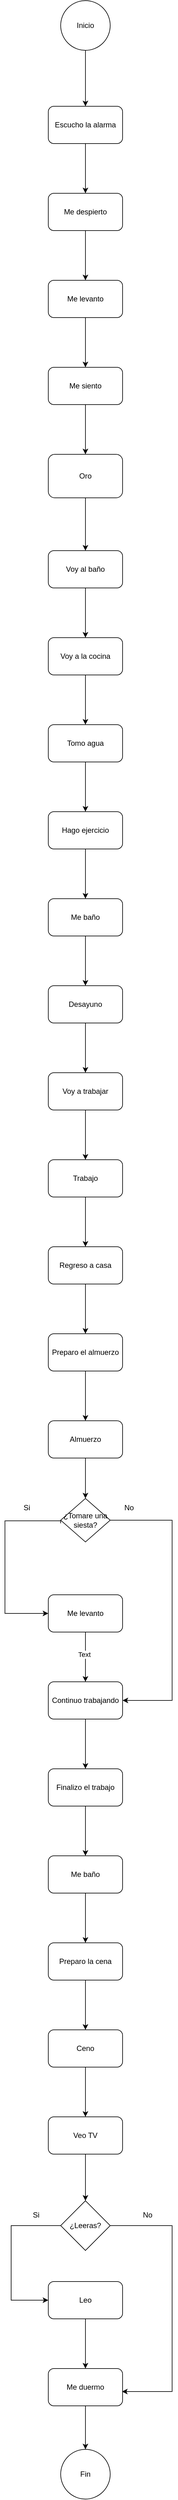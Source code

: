 <mxfile version="26.0.16">
  <diagram name="Página-1" id="MgcL9HHER_cB7nHOX89X">
    <mxGraphModel dx="880" dy="468" grid="1" gridSize="10" guides="1" tooltips="1" connect="1" arrows="1" fold="1" page="1" pageScale="1" pageWidth="827" pageHeight="1169" math="0" shadow="0">
      <root>
        <mxCell id="0" />
        <mxCell id="1" parent="0" />
        <mxCell id="40a5XBOMVrarQBYRQPIO-3" value="" style="edgeStyle=orthogonalEdgeStyle;rounded=0;orthogonalLoop=1;jettySize=auto;html=1;" edge="1" parent="1" source="40a5XBOMVrarQBYRQPIO-1" target="40a5XBOMVrarQBYRQPIO-2">
          <mxGeometry relative="1" as="geometry" />
        </mxCell>
        <mxCell id="40a5XBOMVrarQBYRQPIO-1" value="Inicio" style="ellipse;whiteSpace=wrap;html=1;aspect=fixed;" vertex="1" parent="1">
          <mxGeometry x="350" y="100" width="80" height="80" as="geometry" />
        </mxCell>
        <mxCell id="40a5XBOMVrarQBYRQPIO-5" value="" style="edgeStyle=orthogonalEdgeStyle;rounded=0;orthogonalLoop=1;jettySize=auto;html=1;" edge="1" parent="1" source="40a5XBOMVrarQBYRQPIO-2" target="40a5XBOMVrarQBYRQPIO-4">
          <mxGeometry relative="1" as="geometry" />
        </mxCell>
        <mxCell id="40a5XBOMVrarQBYRQPIO-2" value="Escucho la alarma" style="rounded=1;whiteSpace=wrap;html=1;" vertex="1" parent="1">
          <mxGeometry x="330" y="270" width="120" height="60" as="geometry" />
        </mxCell>
        <mxCell id="40a5XBOMVrarQBYRQPIO-7" value="" style="edgeStyle=orthogonalEdgeStyle;rounded=0;orthogonalLoop=1;jettySize=auto;html=1;" edge="1" parent="1" source="40a5XBOMVrarQBYRQPIO-4" target="40a5XBOMVrarQBYRQPIO-6">
          <mxGeometry relative="1" as="geometry" />
        </mxCell>
        <mxCell id="40a5XBOMVrarQBYRQPIO-4" value="Me despierto" style="whiteSpace=wrap;html=1;rounded=1;" vertex="1" parent="1">
          <mxGeometry x="330" y="410" width="120" height="60" as="geometry" />
        </mxCell>
        <mxCell id="40a5XBOMVrarQBYRQPIO-9" value="" style="edgeStyle=orthogonalEdgeStyle;rounded=0;orthogonalLoop=1;jettySize=auto;html=1;" edge="1" parent="1" source="40a5XBOMVrarQBYRQPIO-6" target="40a5XBOMVrarQBYRQPIO-8">
          <mxGeometry relative="1" as="geometry" />
        </mxCell>
        <mxCell id="40a5XBOMVrarQBYRQPIO-6" value="Me levanto" style="whiteSpace=wrap;html=1;rounded=1;" vertex="1" parent="1">
          <mxGeometry x="330" y="550" width="120" height="60" as="geometry" />
        </mxCell>
        <mxCell id="40a5XBOMVrarQBYRQPIO-11" value="" style="edgeStyle=orthogonalEdgeStyle;rounded=0;orthogonalLoop=1;jettySize=auto;html=1;" edge="1" parent="1" source="40a5XBOMVrarQBYRQPIO-8" target="40a5XBOMVrarQBYRQPIO-10">
          <mxGeometry relative="1" as="geometry" />
        </mxCell>
        <mxCell id="40a5XBOMVrarQBYRQPIO-8" value="Me siento" style="whiteSpace=wrap;html=1;rounded=1;" vertex="1" parent="1">
          <mxGeometry x="330" y="690" width="120" height="60" as="geometry" />
        </mxCell>
        <mxCell id="40a5XBOMVrarQBYRQPIO-13" value="" style="edgeStyle=orthogonalEdgeStyle;rounded=0;orthogonalLoop=1;jettySize=auto;html=1;" edge="1" parent="1" source="40a5XBOMVrarQBYRQPIO-10" target="40a5XBOMVrarQBYRQPIO-12">
          <mxGeometry relative="1" as="geometry" />
        </mxCell>
        <mxCell id="40a5XBOMVrarQBYRQPIO-10" value="Oro" style="whiteSpace=wrap;html=1;rounded=1;" vertex="1" parent="1">
          <mxGeometry x="330" y="830" width="120" height="70" as="geometry" />
        </mxCell>
        <mxCell id="40a5XBOMVrarQBYRQPIO-15" value="" style="edgeStyle=orthogonalEdgeStyle;rounded=0;orthogonalLoop=1;jettySize=auto;html=1;" edge="1" parent="1" source="40a5XBOMVrarQBYRQPIO-12" target="40a5XBOMVrarQBYRQPIO-14">
          <mxGeometry relative="1" as="geometry" />
        </mxCell>
        <mxCell id="40a5XBOMVrarQBYRQPIO-12" value="Voy al baño" style="whiteSpace=wrap;html=1;rounded=1;" vertex="1" parent="1">
          <mxGeometry x="330" y="985" width="120" height="60" as="geometry" />
        </mxCell>
        <mxCell id="40a5XBOMVrarQBYRQPIO-17" value="" style="edgeStyle=orthogonalEdgeStyle;rounded=0;orthogonalLoop=1;jettySize=auto;html=1;" edge="1" parent="1" source="40a5XBOMVrarQBYRQPIO-14" target="40a5XBOMVrarQBYRQPIO-16">
          <mxGeometry relative="1" as="geometry" />
        </mxCell>
        <mxCell id="40a5XBOMVrarQBYRQPIO-14" value="Voy a la cocina" style="whiteSpace=wrap;html=1;rounded=1;" vertex="1" parent="1">
          <mxGeometry x="330" y="1125" width="120" height="60" as="geometry" />
        </mxCell>
        <mxCell id="40a5XBOMVrarQBYRQPIO-19" value="" style="edgeStyle=orthogonalEdgeStyle;rounded=0;orthogonalLoop=1;jettySize=auto;html=1;" edge="1" parent="1" source="40a5XBOMVrarQBYRQPIO-16" target="40a5XBOMVrarQBYRQPIO-18">
          <mxGeometry relative="1" as="geometry" />
        </mxCell>
        <mxCell id="40a5XBOMVrarQBYRQPIO-16" value="Tomo agua" style="whiteSpace=wrap;html=1;rounded=1;" vertex="1" parent="1">
          <mxGeometry x="330" y="1265" width="120" height="60" as="geometry" />
        </mxCell>
        <mxCell id="40a5XBOMVrarQBYRQPIO-21" value="" style="edgeStyle=orthogonalEdgeStyle;rounded=0;orthogonalLoop=1;jettySize=auto;html=1;" edge="1" parent="1" source="40a5XBOMVrarQBYRQPIO-18" target="40a5XBOMVrarQBYRQPIO-20">
          <mxGeometry relative="1" as="geometry" />
        </mxCell>
        <mxCell id="40a5XBOMVrarQBYRQPIO-18" value="Hago ejercicio" style="whiteSpace=wrap;html=1;rounded=1;" vertex="1" parent="1">
          <mxGeometry x="330" y="1405" width="120" height="60" as="geometry" />
        </mxCell>
        <mxCell id="40a5XBOMVrarQBYRQPIO-23" value="" style="edgeStyle=orthogonalEdgeStyle;rounded=0;orthogonalLoop=1;jettySize=auto;html=1;" edge="1" parent="1" source="40a5XBOMVrarQBYRQPIO-20" target="40a5XBOMVrarQBYRQPIO-22">
          <mxGeometry relative="1" as="geometry" />
        </mxCell>
        <mxCell id="40a5XBOMVrarQBYRQPIO-20" value="Me baño" style="whiteSpace=wrap;html=1;rounded=1;" vertex="1" parent="1">
          <mxGeometry x="330" y="1545" width="120" height="60" as="geometry" />
        </mxCell>
        <mxCell id="40a5XBOMVrarQBYRQPIO-25" value="" style="edgeStyle=orthogonalEdgeStyle;rounded=0;orthogonalLoop=1;jettySize=auto;html=1;" edge="1" parent="1" source="40a5XBOMVrarQBYRQPIO-22" target="40a5XBOMVrarQBYRQPIO-24">
          <mxGeometry relative="1" as="geometry" />
        </mxCell>
        <mxCell id="40a5XBOMVrarQBYRQPIO-22" value="Desayuno" style="whiteSpace=wrap;html=1;rounded=1;" vertex="1" parent="1">
          <mxGeometry x="330" y="1685" width="120" height="60" as="geometry" />
        </mxCell>
        <mxCell id="40a5XBOMVrarQBYRQPIO-27" value="" style="edgeStyle=orthogonalEdgeStyle;rounded=0;orthogonalLoop=1;jettySize=auto;html=1;" edge="1" parent="1" source="40a5XBOMVrarQBYRQPIO-24" target="40a5XBOMVrarQBYRQPIO-26">
          <mxGeometry relative="1" as="geometry" />
        </mxCell>
        <mxCell id="40a5XBOMVrarQBYRQPIO-24" value="Voy a trabajar" style="whiteSpace=wrap;html=1;rounded=1;" vertex="1" parent="1">
          <mxGeometry x="330" y="1825" width="120" height="60" as="geometry" />
        </mxCell>
        <mxCell id="40a5XBOMVrarQBYRQPIO-29" value="" style="edgeStyle=orthogonalEdgeStyle;rounded=0;orthogonalLoop=1;jettySize=auto;html=1;" edge="1" parent="1" source="40a5XBOMVrarQBYRQPIO-26" target="40a5XBOMVrarQBYRQPIO-28">
          <mxGeometry relative="1" as="geometry" />
        </mxCell>
        <mxCell id="40a5XBOMVrarQBYRQPIO-26" value="Trabajo" style="whiteSpace=wrap;html=1;rounded=1;" vertex="1" parent="1">
          <mxGeometry x="330" y="1965" width="120" height="60" as="geometry" />
        </mxCell>
        <mxCell id="40a5XBOMVrarQBYRQPIO-31" value="" style="edgeStyle=orthogonalEdgeStyle;rounded=0;orthogonalLoop=1;jettySize=auto;html=1;" edge="1" parent="1" source="40a5XBOMVrarQBYRQPIO-28" target="40a5XBOMVrarQBYRQPIO-30">
          <mxGeometry relative="1" as="geometry" />
        </mxCell>
        <mxCell id="40a5XBOMVrarQBYRQPIO-28" value="Regreso a casa" style="whiteSpace=wrap;html=1;rounded=1;" vertex="1" parent="1">
          <mxGeometry x="330" y="2105" width="120" height="60" as="geometry" />
        </mxCell>
        <mxCell id="40a5XBOMVrarQBYRQPIO-33" value="" style="edgeStyle=orthogonalEdgeStyle;rounded=0;orthogonalLoop=1;jettySize=auto;html=1;" edge="1" parent="1" source="40a5XBOMVrarQBYRQPIO-30" target="40a5XBOMVrarQBYRQPIO-32">
          <mxGeometry relative="1" as="geometry" />
        </mxCell>
        <mxCell id="40a5XBOMVrarQBYRQPIO-30" value="Preparo el almuerzo" style="whiteSpace=wrap;html=1;rounded=1;" vertex="1" parent="1">
          <mxGeometry x="330" y="2245" width="120" height="60" as="geometry" />
        </mxCell>
        <mxCell id="40a5XBOMVrarQBYRQPIO-35" value="" style="edgeStyle=orthogonalEdgeStyle;rounded=0;orthogonalLoop=1;jettySize=auto;html=1;entryX=0.5;entryY=0;entryDx=0;entryDy=0;" edge="1" parent="1" source="40a5XBOMVrarQBYRQPIO-32" target="40a5XBOMVrarQBYRQPIO-57">
          <mxGeometry relative="1" as="geometry">
            <mxPoint x="390" y="2525" as="targetPoint" />
          </mxGeometry>
        </mxCell>
        <mxCell id="40a5XBOMVrarQBYRQPIO-32" value="Almuerzo" style="whiteSpace=wrap;html=1;rounded=1;" vertex="1" parent="1">
          <mxGeometry x="330" y="2385" width="120" height="60" as="geometry" />
        </mxCell>
        <mxCell id="40a5XBOMVrarQBYRQPIO-39" value="" style="edgeStyle=orthogonalEdgeStyle;rounded=0;orthogonalLoop=1;jettySize=auto;html=1;" edge="1" parent="1" source="40a5XBOMVrarQBYRQPIO-36" target="40a5XBOMVrarQBYRQPIO-38">
          <mxGeometry relative="1" as="geometry" />
        </mxCell>
        <mxCell id="40a5XBOMVrarQBYRQPIO-66" value="Text" style="edgeLabel;html=1;align=center;verticalAlign=middle;resizable=0;points=[];" vertex="1" connectable="0" parent="40a5XBOMVrarQBYRQPIO-39">
          <mxGeometry x="-0.1" y="-2" relative="1" as="geometry">
            <mxPoint as="offset" />
          </mxGeometry>
        </mxCell>
        <mxCell id="40a5XBOMVrarQBYRQPIO-36" value="Me levanto" style="whiteSpace=wrap;html=1;rounded=1;" vertex="1" parent="1">
          <mxGeometry x="330" y="2665" width="120" height="60" as="geometry" />
        </mxCell>
        <mxCell id="40a5XBOMVrarQBYRQPIO-41" value="" style="edgeStyle=orthogonalEdgeStyle;rounded=0;orthogonalLoop=1;jettySize=auto;html=1;" edge="1" parent="1" source="40a5XBOMVrarQBYRQPIO-38" target="40a5XBOMVrarQBYRQPIO-40">
          <mxGeometry relative="1" as="geometry" />
        </mxCell>
        <mxCell id="40a5XBOMVrarQBYRQPIO-38" value="Continuo trabajando" style="whiteSpace=wrap;html=1;rounded=1;" vertex="1" parent="1">
          <mxGeometry x="330" y="2805" width="120" height="60" as="geometry" />
        </mxCell>
        <mxCell id="40a5XBOMVrarQBYRQPIO-43" value="" style="edgeStyle=orthogonalEdgeStyle;rounded=0;orthogonalLoop=1;jettySize=auto;html=1;" edge="1" parent="1" source="40a5XBOMVrarQBYRQPIO-40" target="40a5XBOMVrarQBYRQPIO-42">
          <mxGeometry relative="1" as="geometry" />
        </mxCell>
        <mxCell id="40a5XBOMVrarQBYRQPIO-40" value="Finalizo el trabajo" style="whiteSpace=wrap;html=1;rounded=1;" vertex="1" parent="1">
          <mxGeometry x="330" y="2945" width="120" height="60" as="geometry" />
        </mxCell>
        <mxCell id="40a5XBOMVrarQBYRQPIO-45" value="" style="edgeStyle=orthogonalEdgeStyle;rounded=0;orthogonalLoop=1;jettySize=auto;html=1;" edge="1" parent="1" source="40a5XBOMVrarQBYRQPIO-42" target="40a5XBOMVrarQBYRQPIO-44">
          <mxGeometry relative="1" as="geometry" />
        </mxCell>
        <mxCell id="40a5XBOMVrarQBYRQPIO-42" value="Me baño" style="whiteSpace=wrap;html=1;rounded=1;" vertex="1" parent="1">
          <mxGeometry x="330" y="3085" width="120" height="60" as="geometry" />
        </mxCell>
        <mxCell id="40a5XBOMVrarQBYRQPIO-47" value="" style="edgeStyle=orthogonalEdgeStyle;rounded=0;orthogonalLoop=1;jettySize=auto;html=1;" edge="1" parent="1" source="40a5XBOMVrarQBYRQPIO-44" target="40a5XBOMVrarQBYRQPIO-46">
          <mxGeometry relative="1" as="geometry" />
        </mxCell>
        <mxCell id="40a5XBOMVrarQBYRQPIO-44" value="Preparo la cena" style="whiteSpace=wrap;html=1;rounded=1;" vertex="1" parent="1">
          <mxGeometry x="330" y="3225" width="120" height="60" as="geometry" />
        </mxCell>
        <mxCell id="40a5XBOMVrarQBYRQPIO-49" value="" style="edgeStyle=orthogonalEdgeStyle;rounded=0;orthogonalLoop=1;jettySize=auto;html=1;" edge="1" parent="1" source="40a5XBOMVrarQBYRQPIO-46" target="40a5XBOMVrarQBYRQPIO-48">
          <mxGeometry relative="1" as="geometry" />
        </mxCell>
        <mxCell id="40a5XBOMVrarQBYRQPIO-46" value="Ceno" style="whiteSpace=wrap;html=1;rounded=1;" vertex="1" parent="1">
          <mxGeometry x="330" y="3365" width="120" height="60" as="geometry" />
        </mxCell>
        <mxCell id="40a5XBOMVrarQBYRQPIO-70" style="edgeStyle=orthogonalEdgeStyle;rounded=0;orthogonalLoop=1;jettySize=auto;html=1;exitX=0.5;exitY=1;exitDx=0;exitDy=0;entryX=0.5;entryY=0;entryDx=0;entryDy=0;" edge="1" parent="1" source="40a5XBOMVrarQBYRQPIO-48" target="40a5XBOMVrarQBYRQPIO-67">
          <mxGeometry relative="1" as="geometry" />
        </mxCell>
        <mxCell id="40a5XBOMVrarQBYRQPIO-48" value="Veo TV" style="whiteSpace=wrap;html=1;rounded=1;" vertex="1" parent="1">
          <mxGeometry x="330" y="3505" width="120" height="60" as="geometry" />
        </mxCell>
        <mxCell id="40a5XBOMVrarQBYRQPIO-53" value="" style="edgeStyle=orthogonalEdgeStyle;rounded=0;orthogonalLoop=1;jettySize=auto;html=1;" edge="1" parent="1" source="40a5XBOMVrarQBYRQPIO-50" target="40a5XBOMVrarQBYRQPIO-52">
          <mxGeometry relative="1" as="geometry" />
        </mxCell>
        <mxCell id="40a5XBOMVrarQBYRQPIO-50" value="Leo" style="whiteSpace=wrap;html=1;rounded=1;" vertex="1" parent="1">
          <mxGeometry x="330" y="3770" width="120" height="60" as="geometry" />
        </mxCell>
        <mxCell id="40a5XBOMVrarQBYRQPIO-76" value="" style="edgeStyle=orthogonalEdgeStyle;rounded=0;orthogonalLoop=1;jettySize=auto;html=1;" edge="1" parent="1" source="40a5XBOMVrarQBYRQPIO-52" target="40a5XBOMVrarQBYRQPIO-75">
          <mxGeometry relative="1" as="geometry" />
        </mxCell>
        <mxCell id="40a5XBOMVrarQBYRQPIO-52" value="Me duermo" style="whiteSpace=wrap;html=1;rounded=1;" vertex="1" parent="1">
          <mxGeometry x="330" y="3910" width="120" height="60" as="geometry" />
        </mxCell>
        <mxCell id="40a5XBOMVrarQBYRQPIO-62" value="" style="edgeStyle=orthogonalEdgeStyle;rounded=0;orthogonalLoop=1;jettySize=auto;html=1;entryX=0;entryY=0.5;entryDx=0;entryDy=0;" edge="1" parent="1" target="40a5XBOMVrarQBYRQPIO-36">
          <mxGeometry relative="1" as="geometry">
            <mxPoint x="350" y="2550" as="sourcePoint" />
            <mxPoint x="290" y="2545" as="targetPoint" />
            <Array as="points">
              <mxPoint x="350" y="2546" />
              <mxPoint x="260" y="2546" />
              <mxPoint x="260" y="2695" />
            </Array>
          </mxGeometry>
        </mxCell>
        <mxCell id="40a5XBOMVrarQBYRQPIO-64" style="edgeStyle=orthogonalEdgeStyle;rounded=0;orthogonalLoop=1;jettySize=auto;html=1;exitX=1;exitY=0.5;exitDx=0;exitDy=0;entryX=1;entryY=0.5;entryDx=0;entryDy=0;" edge="1" parent="1" source="40a5XBOMVrarQBYRQPIO-57" target="40a5XBOMVrarQBYRQPIO-38">
          <mxGeometry relative="1" as="geometry">
            <Array as="points">
              <mxPoint x="530" y="2545" />
              <mxPoint x="530" y="2835" />
            </Array>
          </mxGeometry>
        </mxCell>
        <mxCell id="40a5XBOMVrarQBYRQPIO-57" value="¿Tomare una siesta?" style="rhombus;whiteSpace=wrap;html=1;" vertex="1" parent="1">
          <mxGeometry x="350" y="2510" width="80" height="70" as="geometry" />
        </mxCell>
        <mxCell id="40a5XBOMVrarQBYRQPIO-63" value="Si" style="text;html=1;align=center;verticalAlign=middle;resizable=0;points=[];autosize=1;strokeColor=none;fillColor=none;" vertex="1" parent="1">
          <mxGeometry x="280" y="2510" width="30" height="30" as="geometry" />
        </mxCell>
        <mxCell id="40a5XBOMVrarQBYRQPIO-65" value="No" style="text;html=1;align=center;verticalAlign=middle;resizable=0;points=[];autosize=1;strokeColor=none;fillColor=none;" vertex="1" parent="1">
          <mxGeometry x="440" y="2510" width="40" height="30" as="geometry" />
        </mxCell>
        <mxCell id="40a5XBOMVrarQBYRQPIO-74" style="edgeStyle=orthogonalEdgeStyle;rounded=0;orthogonalLoop=1;jettySize=auto;html=1;exitX=0;exitY=0.5;exitDx=0;exitDy=0;entryX=0;entryY=0.5;entryDx=0;entryDy=0;" edge="1" parent="1" source="40a5XBOMVrarQBYRQPIO-67" target="40a5XBOMVrarQBYRQPIO-50">
          <mxGeometry relative="1" as="geometry">
            <Array as="points">
              <mxPoint x="270" y="3680" />
              <mxPoint x="270" y="3800" />
            </Array>
          </mxGeometry>
        </mxCell>
        <mxCell id="40a5XBOMVrarQBYRQPIO-67" value="¿Leeras?" style="rhombus;whiteSpace=wrap;html=1;" vertex="1" parent="1">
          <mxGeometry x="350" y="3640" width="80" height="80" as="geometry" />
        </mxCell>
        <mxCell id="40a5XBOMVrarQBYRQPIO-71" style="edgeStyle=orthogonalEdgeStyle;rounded=0;orthogonalLoop=1;jettySize=auto;html=1;exitX=1;exitY=0.5;exitDx=0;exitDy=0;entryX=0.992;entryY=0.617;entryDx=0;entryDy=0;entryPerimeter=0;" edge="1" parent="1" source="40a5XBOMVrarQBYRQPIO-67" target="40a5XBOMVrarQBYRQPIO-52">
          <mxGeometry relative="1" as="geometry">
            <Array as="points">
              <mxPoint x="530" y="3680" />
              <mxPoint x="530" y="3947" />
            </Array>
          </mxGeometry>
        </mxCell>
        <mxCell id="40a5XBOMVrarQBYRQPIO-72" value="Si" style="text;html=1;align=center;verticalAlign=middle;resizable=0;points=[];autosize=1;strokeColor=none;fillColor=none;" vertex="1" parent="1">
          <mxGeometry x="295" y="3648" width="30" height="30" as="geometry" />
        </mxCell>
        <mxCell id="40a5XBOMVrarQBYRQPIO-73" value="No" style="text;html=1;align=center;verticalAlign=middle;resizable=0;points=[];autosize=1;strokeColor=none;fillColor=none;" vertex="1" parent="1">
          <mxGeometry x="470" y="3648" width="40" height="30" as="geometry" />
        </mxCell>
        <mxCell id="40a5XBOMVrarQBYRQPIO-75" value="Fin" style="ellipse;whiteSpace=wrap;html=1;rounded=1;" vertex="1" parent="1">
          <mxGeometry x="350" y="4040" width="80" height="80" as="geometry" />
        </mxCell>
      </root>
    </mxGraphModel>
  </diagram>
</mxfile>

